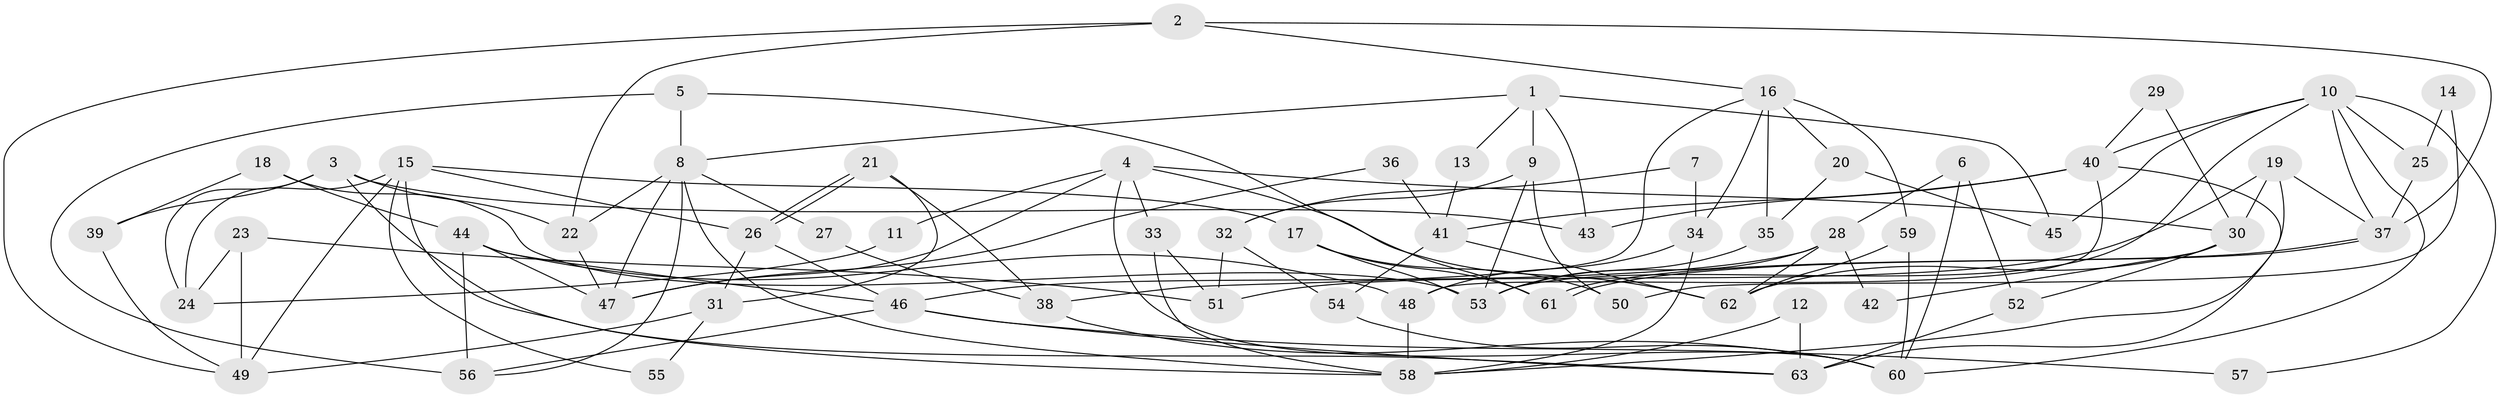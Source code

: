 // coarse degree distribution, {5: 0.24, 2: 0.12, 3: 0.28, 4: 0.04, 1: 0.04, 6: 0.08, 7: 0.16, 8: 0.04}
// Generated by graph-tools (version 1.1) at 2025/54/03/04/25 21:54:02]
// undirected, 63 vertices, 126 edges
graph export_dot {
graph [start="1"]
  node [color=gray90,style=filled];
  1;
  2;
  3;
  4;
  5;
  6;
  7;
  8;
  9;
  10;
  11;
  12;
  13;
  14;
  15;
  16;
  17;
  18;
  19;
  20;
  21;
  22;
  23;
  24;
  25;
  26;
  27;
  28;
  29;
  30;
  31;
  32;
  33;
  34;
  35;
  36;
  37;
  38;
  39;
  40;
  41;
  42;
  43;
  44;
  45;
  46;
  47;
  48;
  49;
  50;
  51;
  52;
  53;
  54;
  55;
  56;
  57;
  58;
  59;
  60;
  61;
  62;
  63;
  1 -- 43;
  1 -- 8;
  1 -- 9;
  1 -- 13;
  1 -- 45;
  2 -- 16;
  2 -- 49;
  2 -- 22;
  2 -- 37;
  3 -- 22;
  3 -- 39;
  3 -- 24;
  3 -- 43;
  3 -- 63;
  4 -- 47;
  4 -- 60;
  4 -- 11;
  4 -- 30;
  4 -- 33;
  4 -- 62;
  5 -- 56;
  5 -- 8;
  5 -- 61;
  6 -- 52;
  6 -- 28;
  6 -- 60;
  7 -- 34;
  7 -- 32;
  8 -- 58;
  8 -- 56;
  8 -- 22;
  8 -- 27;
  8 -- 47;
  9 -- 53;
  9 -- 32;
  9 -- 50;
  10 -- 53;
  10 -- 37;
  10 -- 25;
  10 -- 40;
  10 -- 45;
  10 -- 57;
  10 -- 60;
  11 -- 24;
  12 -- 63;
  12 -- 58;
  13 -- 41;
  14 -- 50;
  14 -- 25;
  15 -- 26;
  15 -- 24;
  15 -- 17;
  15 -- 49;
  15 -- 55;
  15 -- 58;
  16 -- 34;
  16 -- 59;
  16 -- 20;
  16 -- 35;
  16 -- 38;
  17 -- 61;
  17 -- 50;
  17 -- 53;
  18 -- 44;
  18 -- 53;
  18 -- 39;
  19 -- 58;
  19 -- 37;
  19 -- 30;
  19 -- 51;
  20 -- 45;
  20 -- 35;
  21 -- 26;
  21 -- 26;
  21 -- 38;
  21 -- 31;
  22 -- 47;
  23 -- 49;
  23 -- 51;
  23 -- 24;
  25 -- 37;
  26 -- 46;
  26 -- 31;
  27 -- 38;
  28 -- 53;
  28 -- 62;
  28 -- 42;
  28 -- 46;
  29 -- 30;
  29 -- 40;
  30 -- 42;
  30 -- 52;
  30 -- 62;
  31 -- 49;
  31 -- 55;
  32 -- 51;
  32 -- 54;
  33 -- 58;
  33 -- 51;
  34 -- 58;
  34 -- 48;
  35 -- 53;
  36 -- 47;
  36 -- 41;
  37 -- 61;
  37 -- 61;
  38 -- 60;
  39 -- 49;
  40 -- 41;
  40 -- 43;
  40 -- 48;
  40 -- 63;
  41 -- 54;
  41 -- 62;
  44 -- 46;
  44 -- 47;
  44 -- 48;
  44 -- 56;
  46 -- 63;
  46 -- 56;
  46 -- 57;
  48 -- 58;
  52 -- 63;
  54 -- 60;
  59 -- 60;
  59 -- 62;
}
